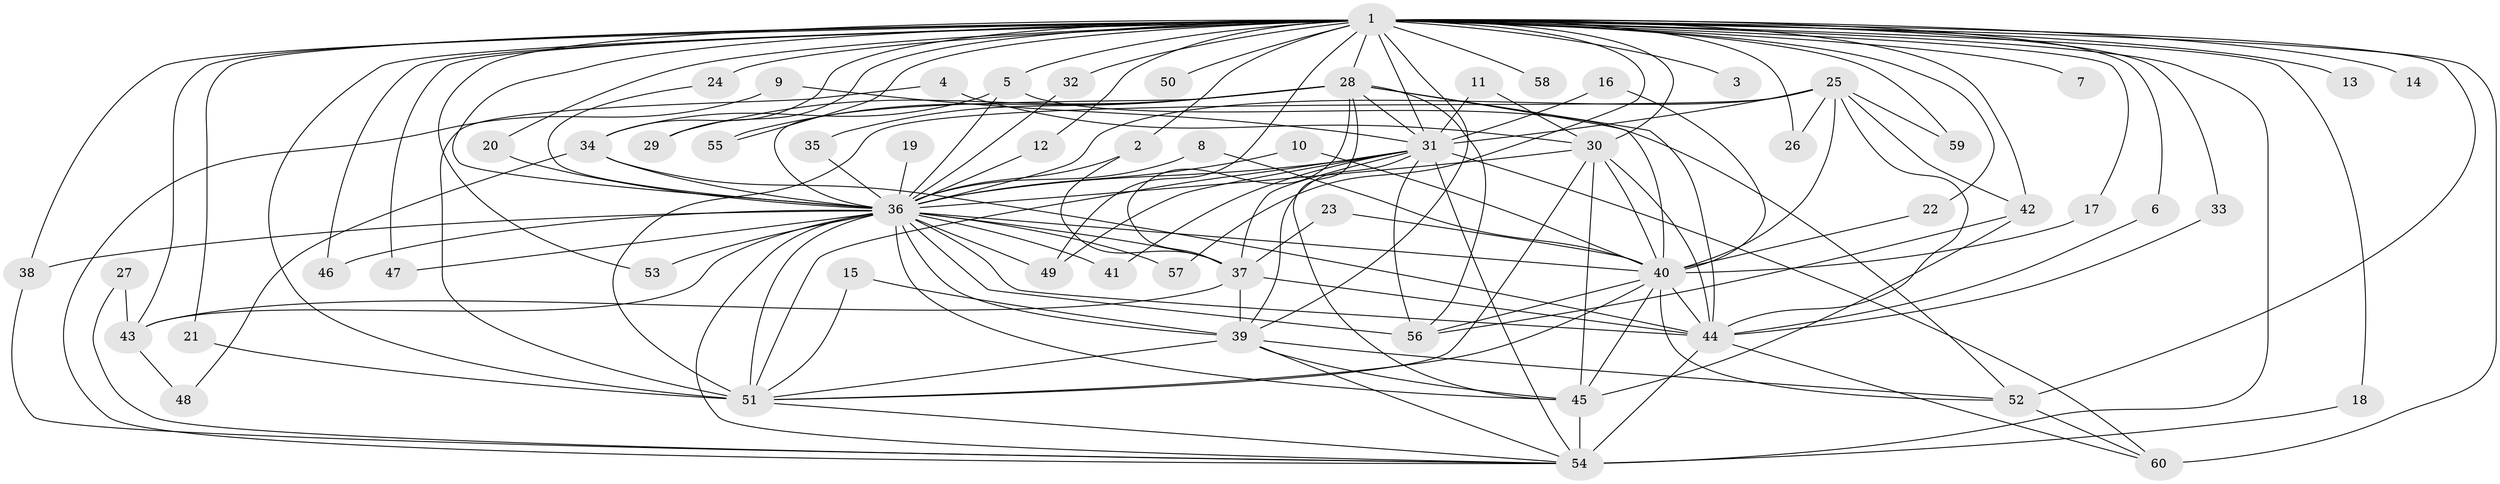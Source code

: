 // original degree distribution, {17: 0.008403361344537815, 28: 0.01680672268907563, 21: 0.008403361344537815, 18: 0.01680672268907563, 22: 0.008403361344537815, 15: 0.008403361344537815, 16: 0.008403361344537815, 26: 0.008403361344537815, 5: 0.03361344537815126, 3: 0.12605042016806722, 10: 0.008403361344537815, 14: 0.008403361344537815, 8: 0.008403361344537815, 2: 0.6134453781512605, 4: 0.05042016806722689, 6: 0.05042016806722689, 7: 0.01680672268907563}
// Generated by graph-tools (version 1.1) at 2025/49/03/09/25 03:49:36]
// undirected, 60 vertices, 147 edges
graph export_dot {
graph [start="1"]
  node [color=gray90,style=filled];
  1;
  2;
  3;
  4;
  5;
  6;
  7;
  8;
  9;
  10;
  11;
  12;
  13;
  14;
  15;
  16;
  17;
  18;
  19;
  20;
  21;
  22;
  23;
  24;
  25;
  26;
  27;
  28;
  29;
  30;
  31;
  32;
  33;
  34;
  35;
  36;
  37;
  38;
  39;
  40;
  41;
  42;
  43;
  44;
  45;
  46;
  47;
  48;
  49;
  50;
  51;
  52;
  53;
  54;
  55;
  56;
  57;
  58;
  59;
  60;
  1 -- 2 [weight=1.0];
  1 -- 3 [weight=2.0];
  1 -- 5 [weight=1.0];
  1 -- 6 [weight=1.0];
  1 -- 7 [weight=2.0];
  1 -- 12 [weight=1.0];
  1 -- 13 [weight=2.0];
  1 -- 14 [weight=2.0];
  1 -- 17 [weight=1.0];
  1 -- 18 [weight=1.0];
  1 -- 20 [weight=1.0];
  1 -- 21 [weight=1.0];
  1 -- 22 [weight=1.0];
  1 -- 24 [weight=2.0];
  1 -- 26 [weight=1.0];
  1 -- 28 [weight=1.0];
  1 -- 29 [weight=1.0];
  1 -- 30 [weight=2.0];
  1 -- 31 [weight=4.0];
  1 -- 32 [weight=1.0];
  1 -- 33 [weight=1.0];
  1 -- 34 [weight=1.0];
  1 -- 36 [weight=8.0];
  1 -- 38 [weight=1.0];
  1 -- 39 [weight=4.0];
  1 -- 42 [weight=1.0];
  1 -- 43 [weight=4.0];
  1 -- 46 [weight=1.0];
  1 -- 47 [weight=1.0];
  1 -- 49 [weight=1.0];
  1 -- 50 [weight=1.0];
  1 -- 51 [weight=5.0];
  1 -- 52 [weight=1.0];
  1 -- 53 [weight=1.0];
  1 -- 54 [weight=5.0];
  1 -- 55 [weight=1.0];
  1 -- 57 [weight=1.0];
  1 -- 58 [weight=1.0];
  1 -- 59 [weight=1.0];
  1 -- 60 [weight=1.0];
  2 -- 36 [weight=1.0];
  2 -- 37 [weight=1.0];
  4 -- 30 [weight=1.0];
  4 -- 51 [weight=1.0];
  5 -- 34 [weight=1.0];
  5 -- 36 [weight=1.0];
  5 -- 52 [weight=1.0];
  6 -- 44 [weight=1.0];
  8 -- 36 [weight=1.0];
  8 -- 40 [weight=1.0];
  9 -- 31 [weight=1.0];
  9 -- 54 [weight=1.0];
  10 -- 36 [weight=1.0];
  10 -- 40 [weight=1.0];
  11 -- 30 [weight=1.0];
  11 -- 31 [weight=1.0];
  12 -- 36 [weight=1.0];
  15 -- 39 [weight=1.0];
  15 -- 51 [weight=1.0];
  16 -- 31 [weight=1.0];
  16 -- 40 [weight=1.0];
  17 -- 40 [weight=1.0];
  18 -- 54 [weight=1.0];
  19 -- 36 [weight=1.0];
  20 -- 36 [weight=1.0];
  21 -- 51 [weight=1.0];
  22 -- 40 [weight=1.0];
  23 -- 37 [weight=1.0];
  23 -- 40 [weight=1.0];
  24 -- 36 [weight=1.0];
  25 -- 26 [weight=1.0];
  25 -- 31 [weight=1.0];
  25 -- 36 [weight=2.0];
  25 -- 40 [weight=1.0];
  25 -- 42 [weight=1.0];
  25 -- 44 [weight=1.0];
  25 -- 51 [weight=2.0];
  25 -- 59 [weight=1.0];
  27 -- 43 [weight=1.0];
  27 -- 54 [weight=1.0];
  28 -- 29 [weight=1.0];
  28 -- 31 [weight=2.0];
  28 -- 35 [weight=1.0];
  28 -- 36 [weight=1.0];
  28 -- 37 [weight=2.0];
  28 -- 40 [weight=1.0];
  28 -- 44 [weight=1.0];
  28 -- 45 [weight=1.0];
  28 -- 55 [weight=1.0];
  28 -- 56 [weight=1.0];
  30 -- 36 [weight=1.0];
  30 -- 40 [weight=1.0];
  30 -- 44 [weight=1.0];
  30 -- 45 [weight=1.0];
  30 -- 51 [weight=1.0];
  31 -- 36 [weight=3.0];
  31 -- 37 [weight=1.0];
  31 -- 39 [weight=1.0];
  31 -- 41 [weight=1.0];
  31 -- 49 [weight=1.0];
  31 -- 51 [weight=1.0];
  31 -- 54 [weight=1.0];
  31 -- 56 [weight=1.0];
  31 -- 60 [weight=1.0];
  32 -- 36 [weight=1.0];
  33 -- 44 [weight=1.0];
  34 -- 36 [weight=1.0];
  34 -- 44 [weight=1.0];
  34 -- 48 [weight=1.0];
  35 -- 36 [weight=1.0];
  36 -- 37 [weight=1.0];
  36 -- 38 [weight=1.0];
  36 -- 39 [weight=3.0];
  36 -- 40 [weight=3.0];
  36 -- 41 [weight=1.0];
  36 -- 43 [weight=1.0];
  36 -- 44 [weight=2.0];
  36 -- 45 [weight=1.0];
  36 -- 46 [weight=1.0];
  36 -- 47 [weight=2.0];
  36 -- 49 [weight=1.0];
  36 -- 51 [weight=2.0];
  36 -- 53 [weight=1.0];
  36 -- 54 [weight=2.0];
  36 -- 56 [weight=1.0];
  36 -- 57 [weight=1.0];
  37 -- 39 [weight=1.0];
  37 -- 43 [weight=1.0];
  37 -- 44 [weight=1.0];
  38 -- 54 [weight=1.0];
  39 -- 45 [weight=1.0];
  39 -- 51 [weight=1.0];
  39 -- 52 [weight=1.0];
  39 -- 54 [weight=1.0];
  40 -- 44 [weight=2.0];
  40 -- 45 [weight=2.0];
  40 -- 51 [weight=1.0];
  40 -- 52 [weight=1.0];
  40 -- 56 [weight=1.0];
  42 -- 45 [weight=1.0];
  42 -- 56 [weight=1.0];
  43 -- 48 [weight=1.0];
  44 -- 54 [weight=1.0];
  44 -- 60 [weight=1.0];
  45 -- 54 [weight=2.0];
  51 -- 54 [weight=1.0];
  52 -- 60 [weight=1.0];
}
